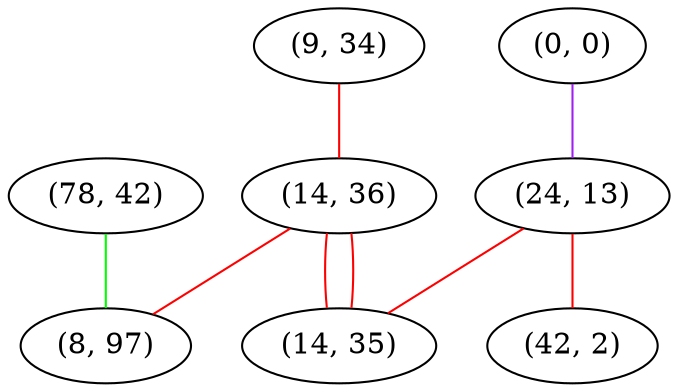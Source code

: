 graph "" {
"(78, 42)";
"(9, 34)";
"(14, 36)";
"(8, 97)";
"(0, 0)";
"(24, 13)";
"(14, 35)";
"(42, 2)";
"(78, 42)" -- "(8, 97)"  [color=green, key=0, weight=2];
"(9, 34)" -- "(14, 36)"  [color=red, key=0, weight=1];
"(14, 36)" -- "(8, 97)"  [color=red, key=0, weight=1];
"(14, 36)" -- "(14, 35)"  [color=red, key=0, weight=1];
"(14, 36)" -- "(14, 35)"  [color=red, key=1, weight=1];
"(0, 0)" -- "(24, 13)"  [color=purple, key=0, weight=4];
"(24, 13)" -- "(14, 35)"  [color=red, key=0, weight=1];
"(24, 13)" -- "(42, 2)"  [color=red, key=0, weight=1];
}
